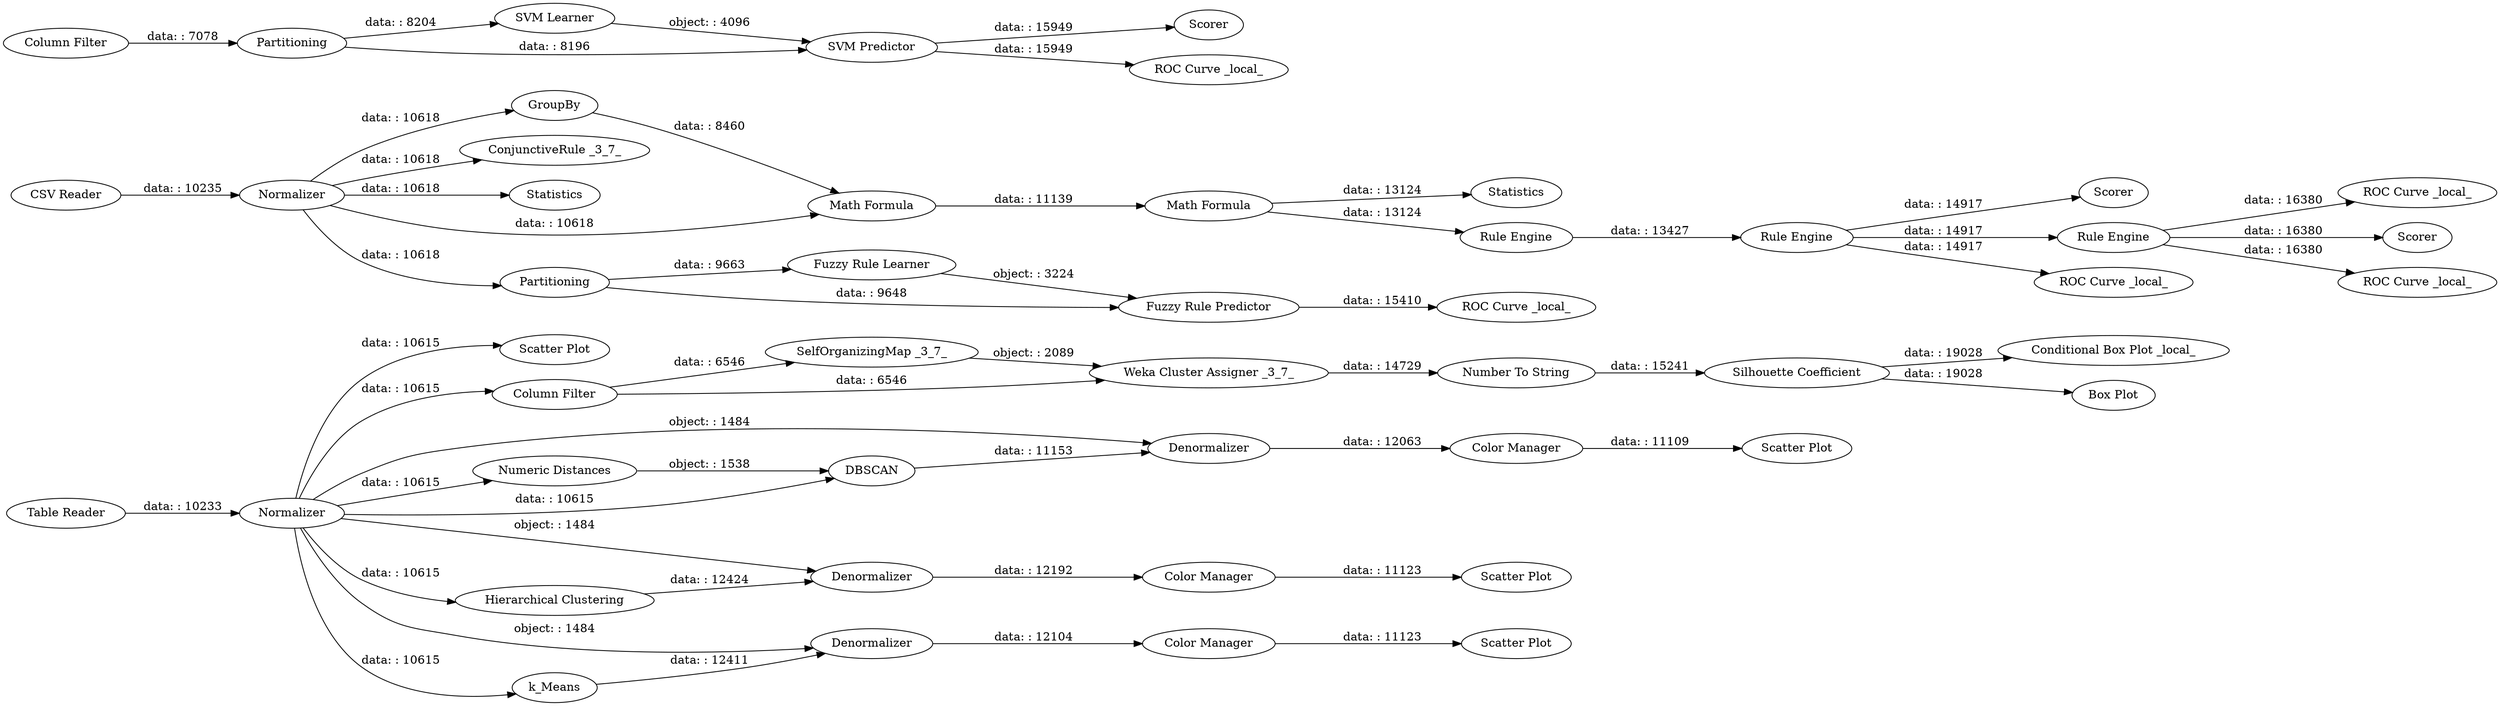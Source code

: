 digraph {
	"8527371981219603147_154" [label="Scatter Plot"]
	"-8323537916906758861_178" [label="ROC Curve _local_"]
	"8527371981219603147_164" [label=GroupBy]
	"8527371981219603147_155" [label="CSV Reader"]
	"8527371981219603147_147" [label="Scatter Plot"]
	"8527371981219603147_1" [label="Table Reader"]
	"-3078529300767224204_156" [label=Normalizer]
	"-8323537916906758861_176" [label=Scorer]
	"8527371981219603147_149" [label=Denormalizer]
	"-8323537916906758861_166" [label="Math Formula"]
	"3088310980915333463_843" [label="Conditional Box Plot _local_"]
	"-6098959624298717656_849" [label="Column Filter"]
	"8527371981219603147_140" [label=Normalizer]
	"-8323537916906758861_168" [label="Rule Engine"]
	"-8323537916906758861_175" [label=Scorer]
	"8527371981219603147_142" [label="Color Manager"]
	"8527371981219603147_146" [label="Color Manager"]
	"3088310980915333463_841" [label="Silhouette Coefficient"]
	"-1139652129393734701_169" [label="ROC Curve _local_"]
	"8527371981219603147_143" [label="Scatter Plot"]
	"-8323537916906758861_169" [label=Statistics]
	"6917832962118150326_166" [label="SVM Learner"]
	"-8323537916906758861_179" [label="ROC Curve _local_"]
	"8527371981219603147_150" [label="Color Manager"]
	"8527371981219603147_144" [label="Hierarchical Clustering"]
	"8527371981219603147_163" [label="ConjunctiveRule _3_7_"]
	"8527371981219603147_148" [label=DBSCAN]
	"6917832962118150326_168" [label="SVM Predictor"]
	"3088310980915333463_844" [label="Number To String"]
	"6917832962118150326_174" [label=Scorer]
	"8527371981219603147_151" [label="Scatter Plot"]
	"6917832962118150326_170" [label=Statistics]
	"-8323537916906758861_170" [label="Rule Engine"]
	"6917832962118150326_163" [label=Partitioning]
	"6917832962118150326_164" [label="ROC Curve _local_"]
	"-8323537916906758861_171" [label="Rule Engine"]
	"3088310980915333463_842" [label="Box Plot"]
	"8527371981219603147_135" [label=k_Means]
	"-1139652129393734701_168" [label="Fuzzy Rule Learner"]
	"-8323537916906758861_165" [label="Math Formula"]
	"-1139652129393734701_163" [label=Partitioning]
	"8527371981219603147_145" [label=Denormalizer]
	"-6098959624298717656_851" [label="Weka Cluster Assigner _3_7_"]
	"8527371981219603147_152" [label="Numeric Distances"]
	"8527371981219603147_141" [label=Denormalizer]
	"6917832962118150326_171" [label="Column Filter"]
	"-6098959624298717656_848" [label="SelfOrganizingMap _3_7_"]
	"-1139652129393734701_167" [label="Fuzzy Rule Predictor"]
	"-8323537916906758861_177" [label="ROC Curve _local_"]
	"-8323537916906758861_171" -> "-8323537916906758861_168" [label="data: : 13427"]
	"6917832962118150326_171" -> "6917832962118150326_163" [label="data: : 7078"]
	"8527371981219603147_152" -> "8527371981219603147_148" [label="object: : 1538"]
	"-8323537916906758861_166" -> "-8323537916906758861_169" [label="data: : 13124"]
	"-6098959624298717656_849" -> "-6098959624298717656_848" [label="data: : 6546"]
	"-3078529300767224204_156" -> "8527371981219603147_163" [label="data: : 10618"]
	"6917832962118150326_168" -> "6917832962118150326_174" [label="data: : 15949"]
	"8527371981219603147_140" -> "8527371981219603147_149" [label="object: : 1484"]
	"-8323537916906758861_170" -> "-8323537916906758861_179" [label="data: : 16380"]
	"8527371981219603147_140" -> "8527371981219603147_141" [label="object: : 1484"]
	"-3078529300767224204_156" -> "-8323537916906758861_165" [label="data: : 10618"]
	"-6098959624298717656_849" -> "-6098959624298717656_851" [label="data: : 6546"]
	"8527371981219603147_142" -> "8527371981219603147_143" [label="data: : 11123"]
	"-1139652129393734701_163" -> "-1139652129393734701_168" [label="data: : 9663"]
	"-6098959624298717656_848" -> "-6098959624298717656_851" [label="object: : 2089"]
	"8527371981219603147_140" -> "8527371981219603147_148" [label="data: : 10615"]
	"-3078529300767224204_156" -> "-1139652129393734701_163" [label="data: : 10618"]
	"8527371981219603147_140" -> "8527371981219603147_145" [label="object: : 1484"]
	"-1139652129393734701_167" -> "-1139652129393734701_169" [label="data: : 15410"]
	"8527371981219603147_144" -> "8527371981219603147_145" [label="data: : 12424"]
	"-8323537916906758861_170" -> "-8323537916906758861_176" [label="data: : 16380"]
	"-8323537916906758861_168" -> "-8323537916906758861_177" [label="data: : 14917"]
	"6917832962118150326_163" -> "6917832962118150326_168" [label="data: : 8196"]
	"-8323537916906758861_170" -> "-8323537916906758861_178" [label="data: : 16380"]
	"8527371981219603147_146" -> "8527371981219603147_147" [label="data: : 11123"]
	"-3078529300767224204_156" -> "6917832962118150326_170" [label="data: : 10618"]
	"8527371981219603147_155" -> "-3078529300767224204_156" [label="data: : 10235"]
	"6917832962118150326_163" -> "6917832962118150326_166" [label="data: : 8204"]
	"-3078529300767224204_156" -> "8527371981219603147_164" [label="data: : 10618"]
	"-6098959624298717656_851" -> "3088310980915333463_844" [label="data: : 14729"]
	"3088310980915333463_844" -> "3088310980915333463_841" [label="data: : 15241"]
	"8527371981219603147_149" -> "8527371981219603147_150" [label="data: : 12063"]
	"3088310980915333463_841" -> "3088310980915333463_843" [label="data: : 19028"]
	"6917832962118150326_168" -> "6917832962118150326_164" [label="data: : 15949"]
	"8527371981219603147_140" -> "8527371981219603147_144" [label="data: : 10615"]
	"8527371981219603147_150" -> "8527371981219603147_151" [label="data: : 11109"]
	"3088310980915333463_841" -> "3088310980915333463_842" [label="data: : 19028"]
	"-8323537916906758861_168" -> "-8323537916906758861_175" [label="data: : 14917"]
	"8527371981219603147_145" -> "8527371981219603147_146" [label="data: : 12192"]
	"8527371981219603147_135" -> "8527371981219603147_141" [label="data: : 12411"]
	"-8323537916906758861_168" -> "-8323537916906758861_170" [label="data: : 14917"]
	"8527371981219603147_148" -> "8527371981219603147_149" [label="data: : 11153"]
	"8527371981219603147_164" -> "-8323537916906758861_165" [label="data: : 8460"]
	"-8323537916906758861_165" -> "-8323537916906758861_166" [label="data: : 11139"]
	"-1139652129393734701_163" -> "-1139652129393734701_167" [label="data: : 9648"]
	"-1139652129393734701_168" -> "-1139652129393734701_167" [label="object: : 3224"]
	"8527371981219603147_141" -> "8527371981219603147_142" [label="data: : 12104"]
	"-8323537916906758861_166" -> "-8323537916906758861_171" [label="data: : 13124"]
	"8527371981219603147_140" -> "-6098959624298717656_849" [label="data: : 10615"]
	"6917832962118150326_166" -> "6917832962118150326_168" [label="object: : 4096"]
	"8527371981219603147_140" -> "8527371981219603147_152" [label="data: : 10615"]
	"8527371981219603147_140" -> "8527371981219603147_154" [label="data: : 10615"]
	"8527371981219603147_140" -> "8527371981219603147_135" [label="data: : 10615"]
	"8527371981219603147_1" -> "8527371981219603147_140" [label="data: : 10233"]
	rankdir=LR
}
